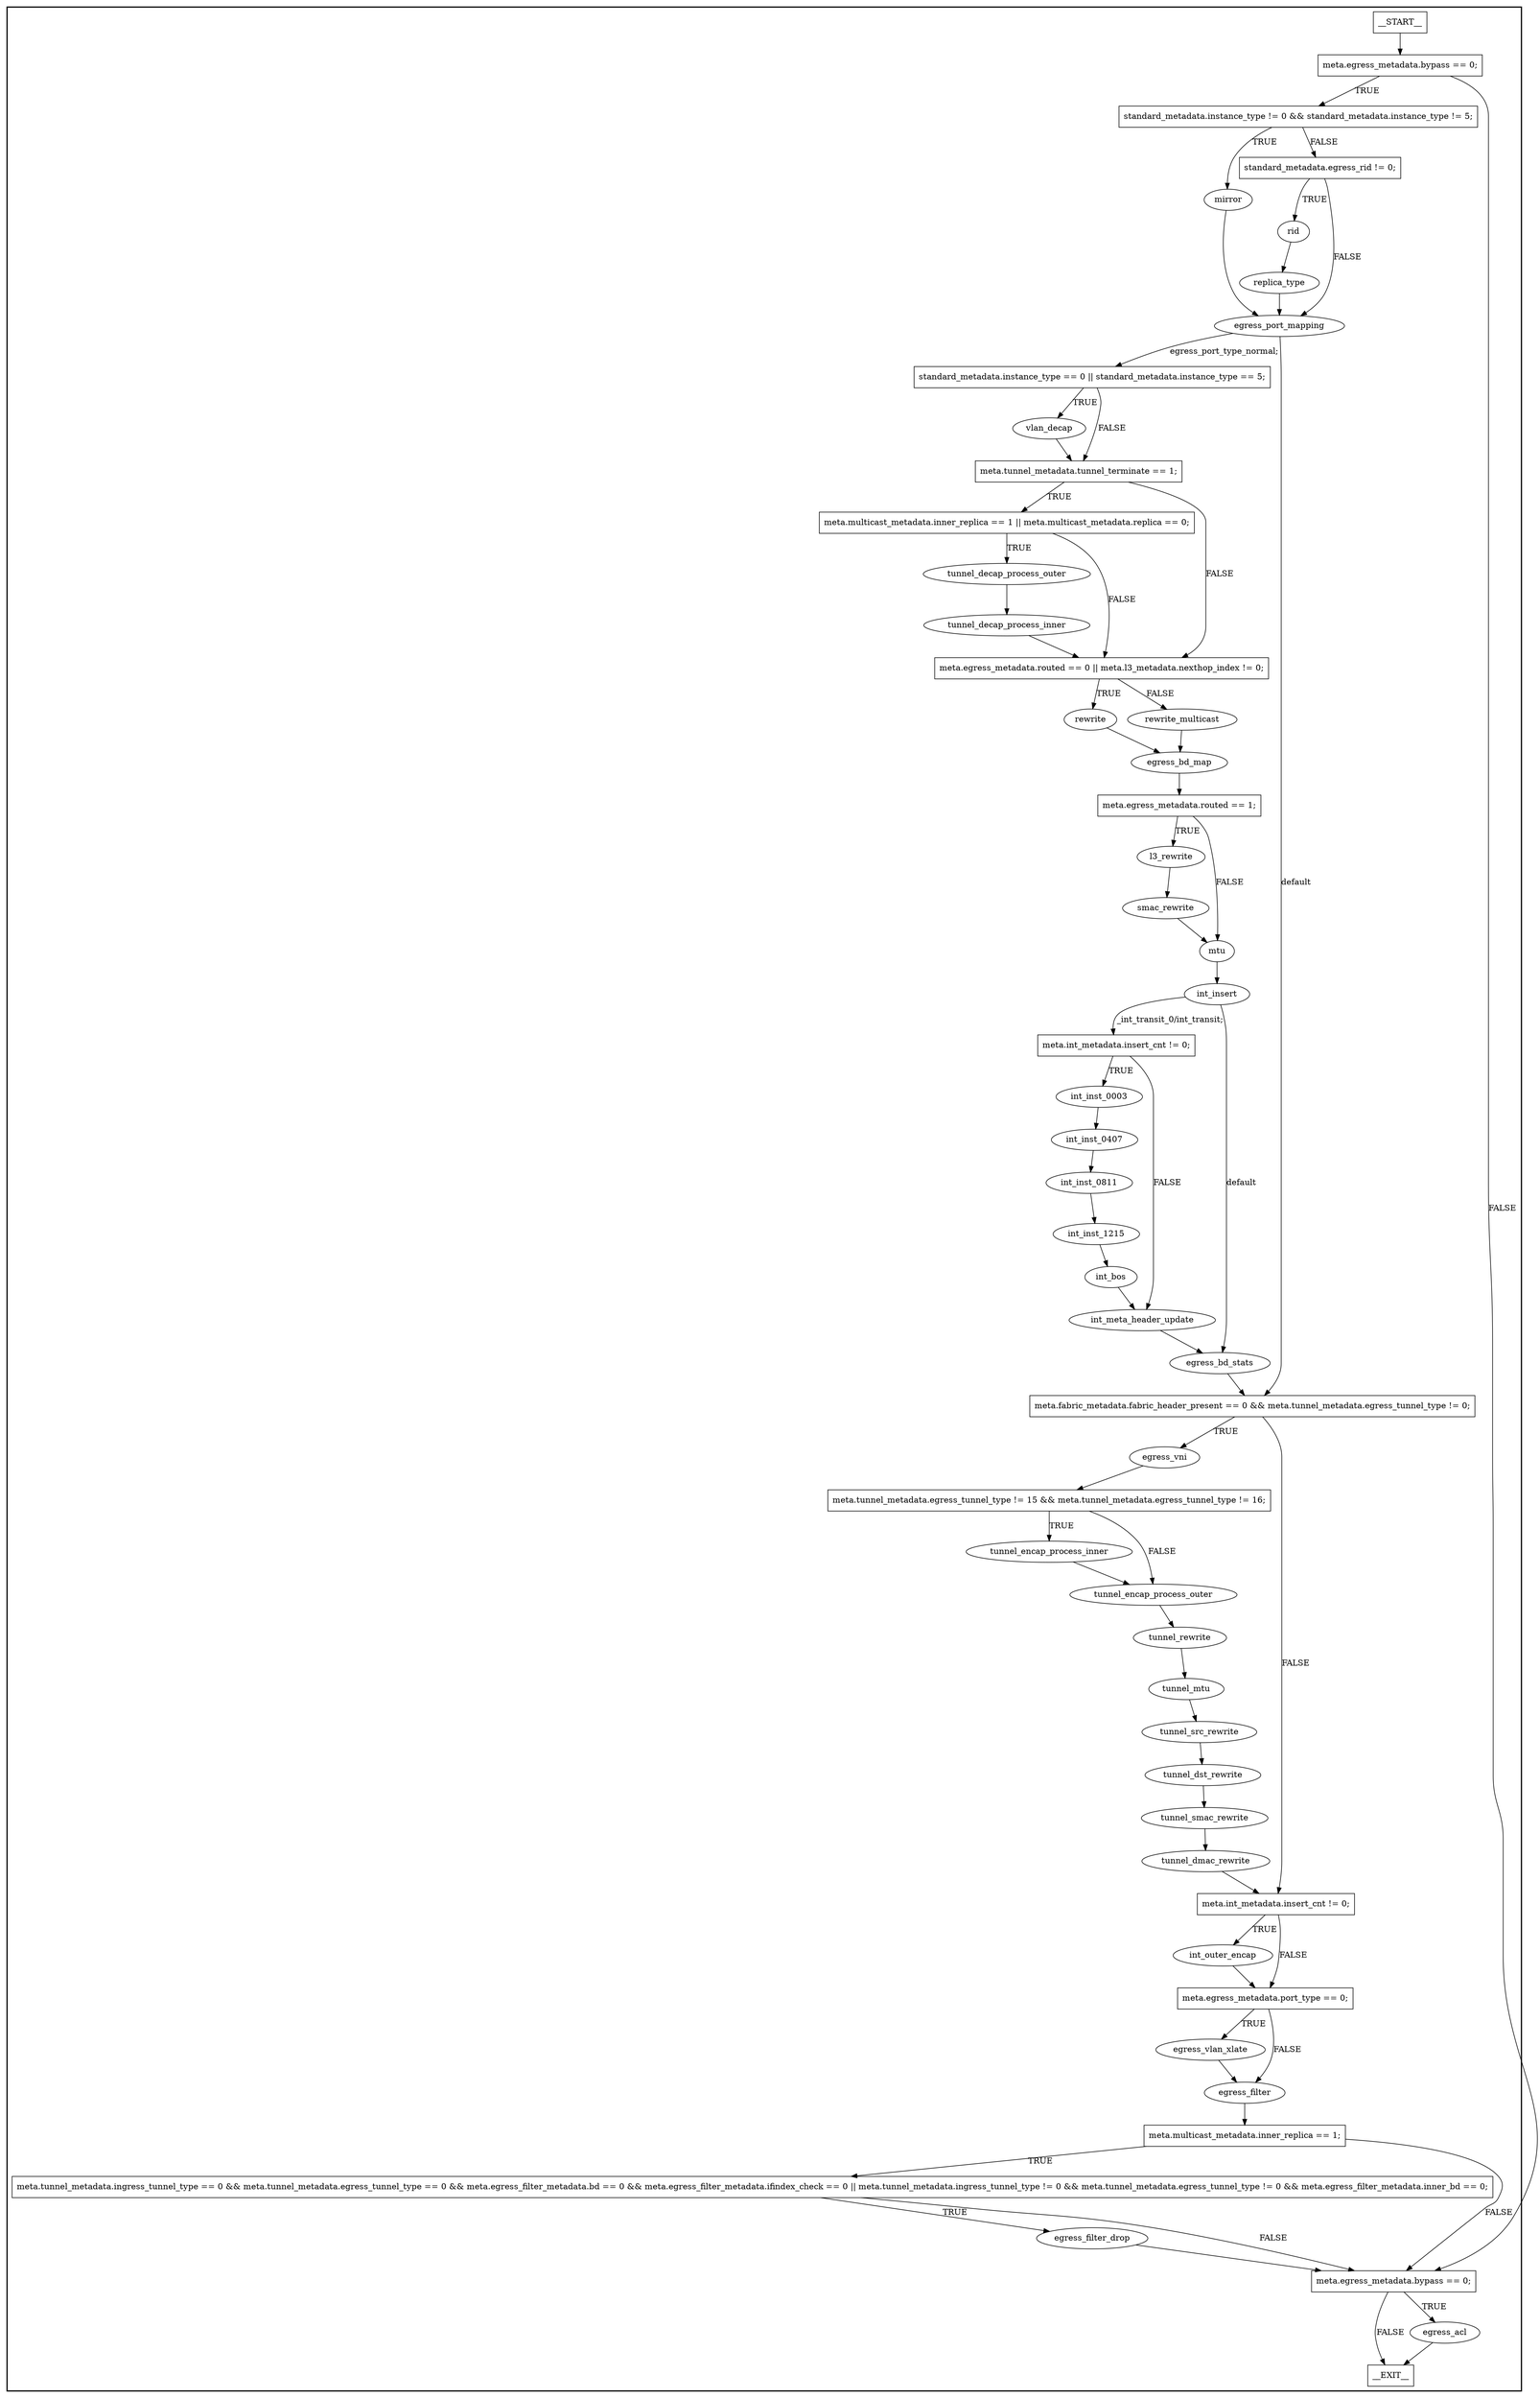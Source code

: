 digraph egress {
subgraph cluster {
graph [
label="", labeljust=r, style=bold];
0[label=__START__, margin="", shape=rectangle, style=solid];
1[label=__EXIT__, margin="", shape=rectangle, style=solid];
2[label="meta.egress_metadata.bypass == 0;", margin="", shape=rectangle, style=solid];
3[label="standard_metadata.instance_type != 0 && standard_metadata.instance_type != 5;", margin="", shape=rectangle, style=solid];
4[label=mirror, margin="", shape=ellipse, style=solid];
5[label="standard_metadata.egress_rid != 0;", margin="", shape=rectangle, style=solid];
6[label=rid, margin="", shape=ellipse, style=solid];
7[label=replica_type, margin="", shape=ellipse, style=solid];
8[label=egress_port_mapping, margin="", shape=ellipse, style=solid];
9[label="standard_metadata.instance_type == 0 || standard_metadata.instance_type == 5;", margin="", shape=rectangle, style=solid];
10[label=vlan_decap, margin="", shape=ellipse, style=solid];
11[label="meta.tunnel_metadata.tunnel_terminate == 1;", margin="", shape=rectangle, style=solid];
12[label="meta.multicast_metadata.inner_replica == 1 || meta.multicast_metadata.replica == 0;", margin="", shape=rectangle, style=solid];
13[label=tunnel_decap_process_outer, margin="", shape=ellipse, style=solid];
14[label=tunnel_decap_process_inner, margin="", shape=ellipse, style=solid];
15[label="meta.egress_metadata.routed == 0 || meta.l3_metadata.nexthop_index != 0;", margin="", shape=rectangle, style=solid];
16[label=rewrite, margin="", shape=ellipse, style=solid];
17[label=rewrite_multicast, margin="", shape=ellipse, style=solid];
18[label=egress_bd_map, margin="", shape=ellipse, style=solid];
19[label="meta.egress_metadata.routed == 1;", margin="", shape=rectangle, style=solid];
20[label=l3_rewrite, margin="", shape=ellipse, style=solid];
21[label=smac_rewrite, margin="", shape=ellipse, style=solid];
22[label=mtu, margin="", shape=ellipse, style=solid];
23[label=int_insert, margin="", shape=ellipse, style=solid];
24[label="meta.int_metadata.insert_cnt != 0;", margin="", shape=rectangle, style=solid];
25[label=int_inst_0003, margin="", shape=ellipse, style=solid];
26[label=int_inst_0407, margin="", shape=ellipse, style=solid];
27[label=int_inst_0811, margin="", shape=ellipse, style=solid];
28[label=int_inst_1215, margin="", shape=ellipse, style=solid];
29[label=int_bos, margin="", shape=ellipse, style=solid];
30[label=int_meta_header_update, margin="", shape=ellipse, style=solid];
31[label=egress_bd_stats, margin="", shape=ellipse, style=solid];
32[label="meta.fabric_metadata.fabric_header_present == 0 && meta.tunnel_metadata.egress_tunnel_type != 0;", margin="", shape=rectangle, style=solid];
33[label=egress_vni, margin="", shape=ellipse, style=solid];
34[label="meta.tunnel_metadata.egress_tunnel_type != 15 && meta.tunnel_metadata.egress_tunnel_type != 16;", margin="", shape=rectangle, style=solid];
35[label=tunnel_encap_process_inner, margin="", shape=ellipse, style=solid];
36[label=tunnel_encap_process_outer, margin="", shape=ellipse, style=solid];
37[label=tunnel_rewrite, margin="", shape=ellipse, style=solid];
38[label=tunnel_mtu, margin="", shape=ellipse, style=solid];
39[label=tunnel_src_rewrite, margin="", shape=ellipse, style=solid];
40[label=tunnel_dst_rewrite, margin="", shape=ellipse, style=solid];
41[label=tunnel_smac_rewrite, margin="", shape=ellipse, style=solid];
42[label=tunnel_dmac_rewrite, margin="", shape=ellipse, style=solid];
43[label="meta.int_metadata.insert_cnt != 0;", margin="", shape=rectangle, style=solid];
44[label=int_outer_encap, margin="", shape=ellipse, style=solid];
45[label="meta.egress_metadata.port_type == 0;", margin="", shape=rectangle, style=solid];
46[label=egress_vlan_xlate, margin="", shape=ellipse, style=solid];
47[label=egress_filter, margin="", shape=ellipse, style=solid];
48[label="meta.multicast_metadata.inner_replica == 1;", margin="", shape=rectangle, style=solid];
49[label="meta.tunnel_metadata.ingress_tunnel_type == 0 && meta.tunnel_metadata.egress_tunnel_type == 0 && meta.egress_filter_metadata.bd == 0 && meta.egress_filter_metadata.ifindex_check == 0 || meta.tunnel_metadata.ingress_tunnel_type != 0 && meta.tunnel_metadata.egress_tunnel_type != 0 && meta.egress_filter_metadata.inner_bd == 0;", margin="", shape=rectangle, style=solid];
50[label=egress_filter_drop, margin="", shape=ellipse, style=solid];
51[label="meta.egress_metadata.bypass == 0;", margin="", shape=rectangle, style=solid];
52[label=egress_acl, margin="", shape=ellipse, style=solid];
0 -> 2[label=""];
2 -> 3[label=TRUE];
2 -> 51[label=FALSE];
3 -> 4[label=TRUE];
3 -> 5[label=FALSE];
4 -> 8[label=""];
5 -> 6[label=TRUE];
5 -> 8[label=FALSE];
6 -> 7[label=""];
7 -> 8[label=""];
8 -> 9[label="egress_port_type_normal;"];
8 -> 32[label=default];
9 -> 10[label=TRUE];
9 -> 11[label=FALSE];
10 -> 11[label=""];
11 -> 12[label=TRUE];
11 -> 15[label=FALSE];
12 -> 13[label=TRUE];
12 -> 15[label=FALSE];
13 -> 14[label=""];
14 -> 15[label=""];
15 -> 16[label=TRUE];
15 -> 17[label=FALSE];
16 -> 18[label=""];
17 -> 18[label=""];
18 -> 19[label=""];
19 -> 20[label=TRUE];
19 -> 22[label=FALSE];
20 -> 21[label=""];
21 -> 22[label=""];
22 -> 23[label=""];
23 -> 24[label="_int_transit_0/int_transit;"];
23 -> 31[label=default];
24 -> 25[label=TRUE];
24 -> 30[label=FALSE];
25 -> 26[label=""];
26 -> 27[label=""];
27 -> 28[label=""];
28 -> 29[label=""];
29 -> 30[label=""];
30 -> 31[label=""];
31 -> 32[label=""];
32 -> 33[label=TRUE];
32 -> 43[label=FALSE];
33 -> 34[label=""];
34 -> 35[label=TRUE];
34 -> 36[label=FALSE];
35 -> 36[label=""];
36 -> 37[label=""];
37 -> 38[label=""];
38 -> 39[label=""];
39 -> 40[label=""];
40 -> 41[label=""];
41 -> 42[label=""];
42 -> 43[label=""];
43 -> 44[label=TRUE];
43 -> 45[label=FALSE];
44 -> 45[label=""];
45 -> 46[label=TRUE];
45 -> 47[label=FALSE];
46 -> 47[label=""];
47 -> 48[label=""];
48 -> 49[label=TRUE];
48 -> 51[label=FALSE];
49 -> 50[label=TRUE];
49 -> 51[label=FALSE];
50 -> 51[label=""];
51 -> 52[label=TRUE];
51 -> 1[label=FALSE];
52 -> 1[label=""];
}
}
